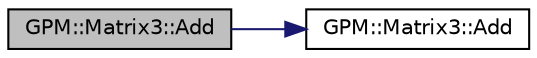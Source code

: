 digraph "GPM::Matrix3::Add"
{
 // INTERACTIVE_SVG=YES
 // LATEX_PDF_SIZE
  edge [fontname="Helvetica",fontsize="10",labelfontname="Helvetica",labelfontsize="10"];
  node [fontname="Helvetica",fontsize="10",shape=record];
  rankdir="LR";
  Node35 [label="GPM::Matrix3::Add",height=0.2,width=0.4,color="black", fillcolor="grey75", style="filled", fontcolor="black",tooltip="Add left matrix to the right matrix."];
  Node35 -> Node36 [color="midnightblue",fontsize="10",style="solid",fontname="Helvetica"];
  Node36 [label="GPM::Matrix3::Add",height=0.2,width=0.4,color="black", fillcolor="white", style="filled",URL="$struct_g_p_m_1_1_matrix3.html#a5006c6d5a7a98cf6a3135af76459c67a",tooltip="Add other matrix to the current matrix."];
}
